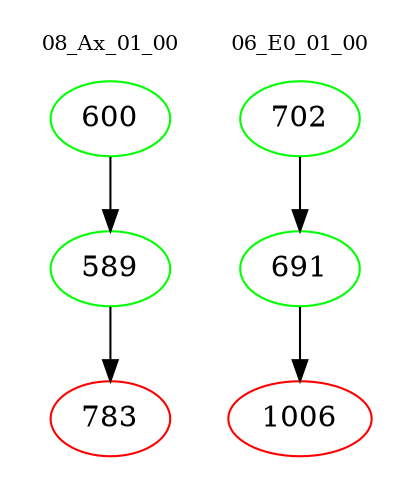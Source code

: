 digraph{
subgraph cluster_0 {
color = white
label = "08_Ax_01_00";
fontsize=10;
T0_600 [label="600", color="green"]
T0_600 -> T0_589 [color="black"]
T0_589 [label="589", color="green"]
T0_589 -> T0_783 [color="black"]
T0_783 [label="783", color="red"]
}
subgraph cluster_1 {
color = white
label = "06_E0_01_00";
fontsize=10;
T1_702 [label="702", color="green"]
T1_702 -> T1_691 [color="black"]
T1_691 [label="691", color="green"]
T1_691 -> T1_1006 [color="black"]
T1_1006 [label="1006", color="red"]
}
}
